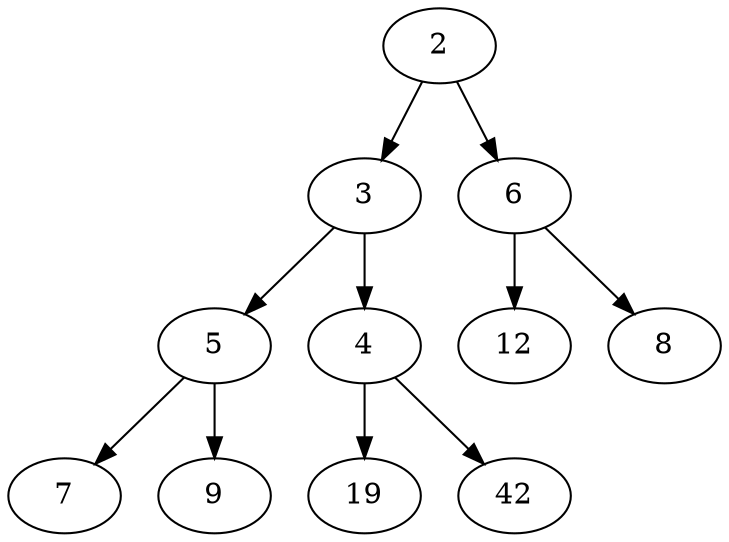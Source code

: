 digraph G {
	2 -> 3;
	2 -> 6;
	3 -> 5;
	3 -> 4;
	6 -> 12;
	6 -> 8;
	5 -> 7;
	5 -> 9;
	4 -> 19;
	4 -> 42;
}
